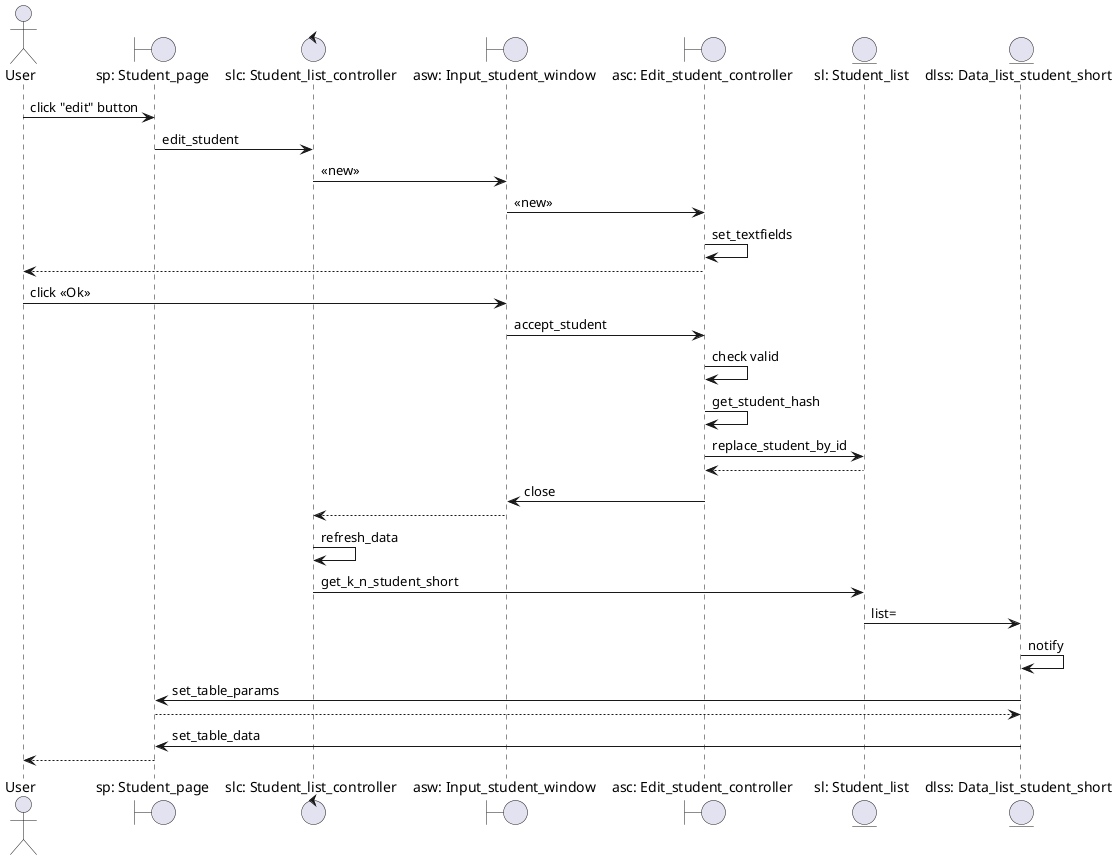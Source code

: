 @startuml
'https://plantuml.com/sequence-diagram



actor       User                                as user
boundary    "sp: Student_page"                  as sp
control     "slc: Student_list_controller"      as slc
boundary    "asw: Input_student_window"           as asw
boundary    "asc: Edit_student_controller"       as asc
entity      "sl: Student_list"                  as sl
entity      "dlss: Data_list_student_short"     as dlss

user -> sp : click "edit" button
sp -> slc : edit_student
slc -> asw : <<new>>
asw -> asc : <<new>>
asc -> asc : set_textfields
user <-- asc :
user -> asw : click <<Ok>>
asw -> asc : accept_student
asc -> asc :check valid
asc -> asc :get_student_hash
asc -> sl : replace_student_by_id
asc <-- sl
asw <- asc : close
slc <-- asw
slc -> slc :refresh_data
slc -> sl : get_k_n_student_short
sl -> dlss : list=
dlss -> dlss : notify
sp <- dlss : set_table_params
sp --> dlss
sp <- dlss : set_table_data
user <-- sp
@enduml